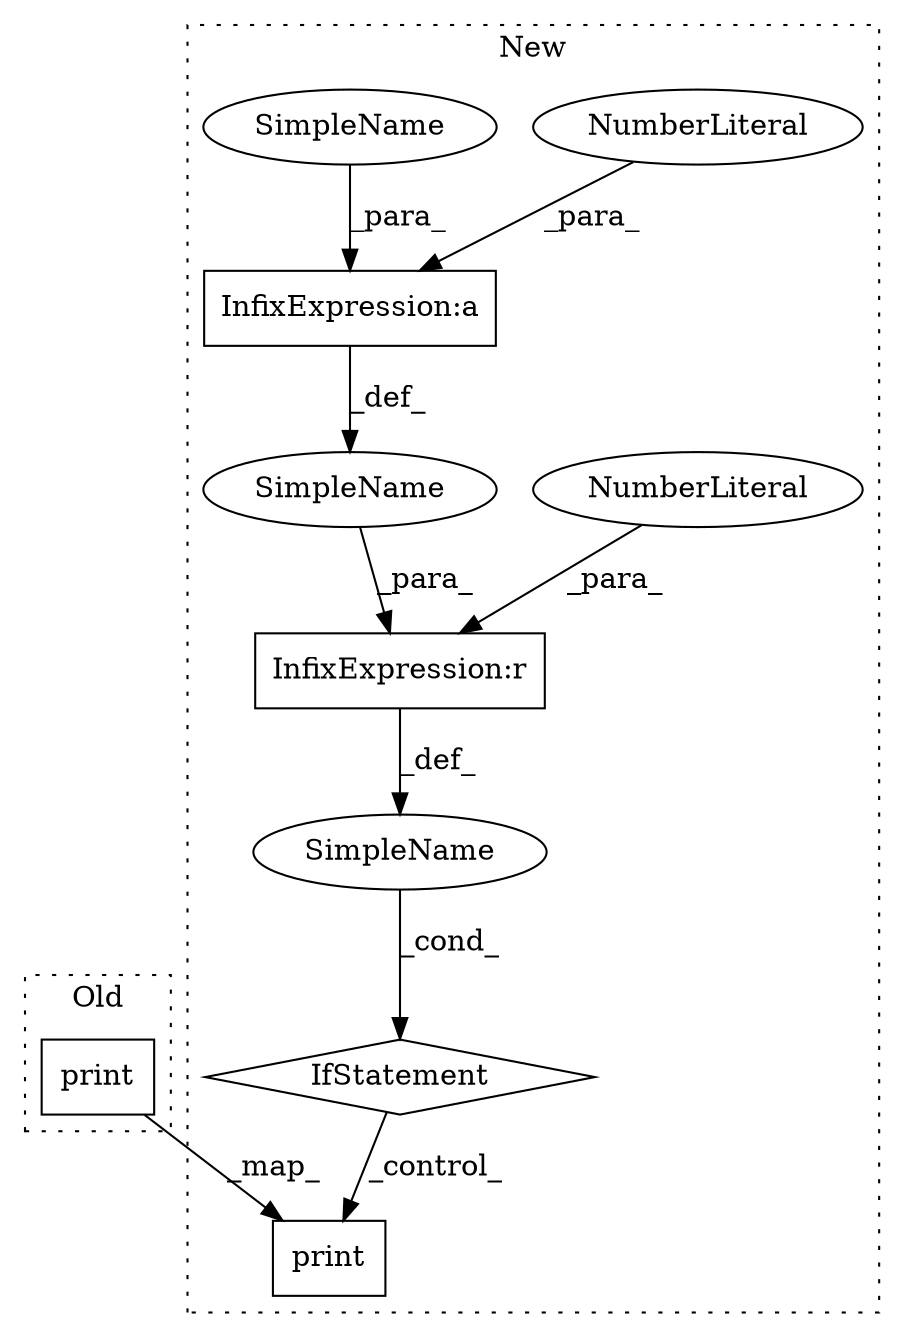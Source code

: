digraph G {
subgraph cluster0 {
1 [label="print" a="32" s="900,919" l="6,1" shape="box"];
label = "Old";
style="dotted";
}
subgraph cluster1 {
2 [label="print" a="32" s="931,950" l="6,1" shape="box"];
3 [label="SimpleName" a="42" s="" l="" shape="ellipse"];
4 [label="IfStatement" a="25" s="900,919" l="4,2" shape="diamond"];
5 [label="InfixExpression:r" a="27" s="913" l="4" shape="box"];
6 [label="NumberLiteral" a="34" s="917" l="2" shape="ellipse"];
7 [label="SimpleName" a="42" s="" l="" shape="ellipse"];
8 [label="InfixExpression:a" a="27" s="906" l="3" shape="box"];
9 [label="NumberLiteral" a="34" s="909" l="3" shape="ellipse"];
10 [label="SimpleName" a="42" s="905" l="1" shape="ellipse"];
label = "New";
style="dotted";
}
1 -> 2 [label="_map_"];
3 -> 4 [label="_cond_"];
4 -> 2 [label="_control_"];
5 -> 3 [label="_def_"];
6 -> 5 [label="_para_"];
7 -> 5 [label="_para_"];
8 -> 7 [label="_def_"];
9 -> 8 [label="_para_"];
10 -> 8 [label="_para_"];
}